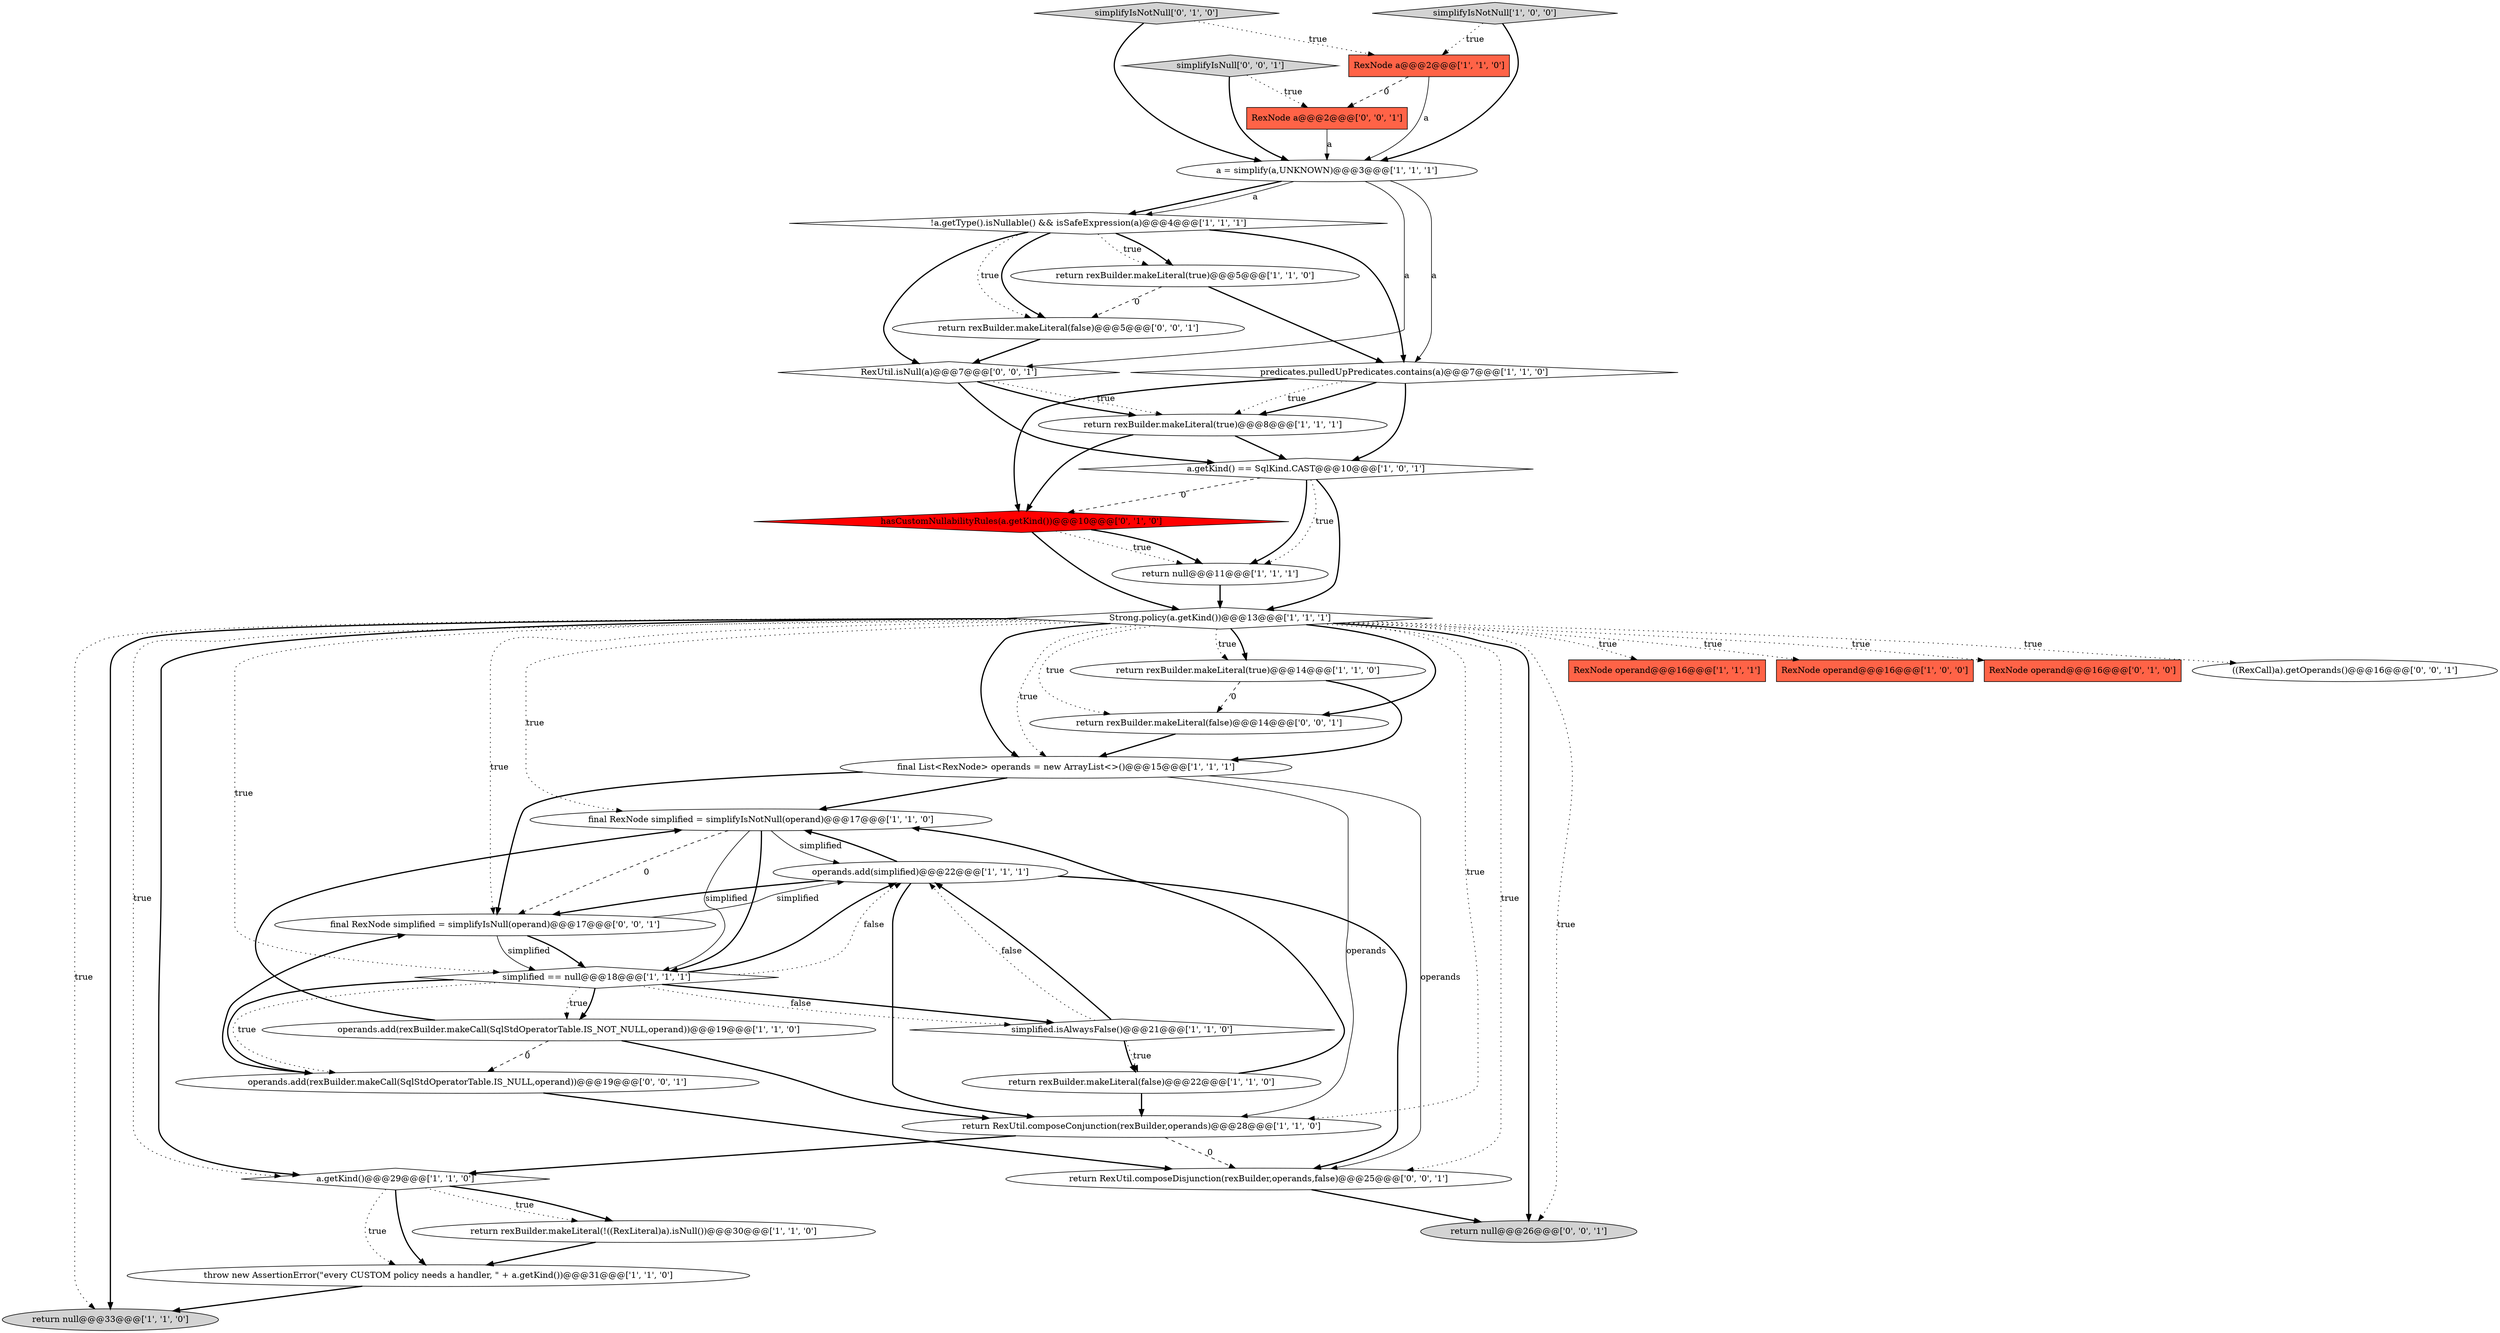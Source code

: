 digraph {
17 [style = filled, label = "!a.getType().isNullable() && isSafeExpression(a)@@@4@@@['1', '1', '1']", fillcolor = white, shape = diamond image = "AAA0AAABBB1BBB"];
23 [style = filled, label = "predicates.pulledUpPredicates.contains(a)@@@7@@@['1', '1', '0']", fillcolor = white, shape = diamond image = "AAA0AAABBB1BBB"];
25 [style = filled, label = "simplifyIsNotNull['0', '1', '0']", fillcolor = lightgray, shape = diamond image = "AAA0AAABBB2BBB"];
13 [style = filled, label = "operands.add(simplified)@@@22@@@['1', '1', '1']", fillcolor = white, shape = ellipse image = "AAA0AAABBB1BBB"];
9 [style = filled, label = "simplified.isAlwaysFalse()@@@21@@@['1', '1', '0']", fillcolor = white, shape = diamond image = "AAA0AAABBB1BBB"];
12 [style = filled, label = "a.getKind()@@@29@@@['1', '1', '0']", fillcolor = white, shape = diamond image = "AAA0AAABBB1BBB"];
36 [style = filled, label = "simplifyIsNull['0', '0', '1']", fillcolor = lightgray, shape = diamond image = "AAA0AAABBB3BBB"];
27 [style = filled, label = "hasCustomNullabilityRules(a.getKind())@@@10@@@['0', '1', '0']", fillcolor = red, shape = diamond image = "AAA1AAABBB2BBB"];
15 [style = filled, label = "return null@@@11@@@['1', '1', '1']", fillcolor = white, shape = ellipse image = "AAA0AAABBB1BBB"];
21 [style = filled, label = "return rexBuilder.makeLiteral(true)@@@8@@@['1', '1', '1']", fillcolor = white, shape = ellipse image = "AAA0AAABBB1BBB"];
7 [style = filled, label = "a = simplify(a,UNKNOWN)@@@3@@@['1', '1', '1']", fillcolor = white, shape = ellipse image = "AAA0AAABBB1BBB"];
29 [style = filled, label = "RexUtil.isNull(a)@@@7@@@['0', '0', '1']", fillcolor = white, shape = diamond image = "AAA0AAABBB3BBB"];
10 [style = filled, label = "return rexBuilder.makeLiteral(false)@@@22@@@['1', '1', '0']", fillcolor = white, shape = ellipse image = "AAA0AAABBB1BBB"];
8 [style = filled, label = "return null@@@33@@@['1', '1', '0']", fillcolor = lightgray, shape = ellipse image = "AAA0AAABBB1BBB"];
19 [style = filled, label = "RexNode operand@@@16@@@['1', '1', '1']", fillcolor = tomato, shape = box image = "AAA0AAABBB1BBB"];
2 [style = filled, label = "RexNode operand@@@16@@@['1', '0', '0']", fillcolor = tomato, shape = box image = "AAA0AAABBB1BBB"];
1 [style = filled, label = "return rexBuilder.makeLiteral(true)@@@5@@@['1', '1', '0']", fillcolor = white, shape = ellipse image = "AAA0AAABBB1BBB"];
26 [style = filled, label = "RexNode operand@@@16@@@['0', '1', '0']", fillcolor = tomato, shape = box image = "AAA0AAABBB2BBB"];
35 [style = filled, label = "operands.add(rexBuilder.makeCall(SqlStdOperatorTable.IS_NULL,operand))@@@19@@@['0', '0', '1']", fillcolor = white, shape = ellipse image = "AAA0AAABBB3BBB"];
16 [style = filled, label = "return rexBuilder.makeLiteral(!((RexLiteral)a).isNull())@@@30@@@['1', '1', '0']", fillcolor = white, shape = ellipse image = "AAA0AAABBB1BBB"];
32 [style = filled, label = "return null@@@26@@@['0', '0', '1']", fillcolor = lightgray, shape = ellipse image = "AAA0AAABBB3BBB"];
34 [style = filled, label = "RexNode a@@@2@@@['0', '0', '1']", fillcolor = tomato, shape = box image = "AAA0AAABBB3BBB"];
22 [style = filled, label = "RexNode a@@@2@@@['1', '1', '0']", fillcolor = tomato, shape = box image = "AAA0AAABBB1BBB"];
3 [style = filled, label = "final List<RexNode> operands = new ArrayList<>()@@@15@@@['1', '1', '1']", fillcolor = white, shape = ellipse image = "AAA0AAABBB1BBB"];
28 [style = filled, label = "return rexBuilder.makeLiteral(false)@@@14@@@['0', '0', '1']", fillcolor = white, shape = ellipse image = "AAA0AAABBB3BBB"];
5 [style = filled, label = "simplifyIsNotNull['1', '0', '0']", fillcolor = lightgray, shape = diamond image = "AAA0AAABBB1BBB"];
18 [style = filled, label = "Strong.policy(a.getKind())@@@13@@@['1', '1', '1']", fillcolor = white, shape = diamond image = "AAA0AAABBB1BBB"];
0 [style = filled, label = "final RexNode simplified = simplifyIsNotNull(operand)@@@17@@@['1', '1', '0']", fillcolor = white, shape = ellipse image = "AAA0AAABBB1BBB"];
31 [style = filled, label = "final RexNode simplified = simplifyIsNull(operand)@@@17@@@['0', '0', '1']", fillcolor = white, shape = ellipse image = "AAA0AAABBB3BBB"];
37 [style = filled, label = "return rexBuilder.makeLiteral(false)@@@5@@@['0', '0', '1']", fillcolor = white, shape = ellipse image = "AAA0AAABBB3BBB"];
30 [style = filled, label = "return RexUtil.composeDisjunction(rexBuilder,operands,false)@@@25@@@['0', '0', '1']", fillcolor = white, shape = ellipse image = "AAA0AAABBB3BBB"];
11 [style = filled, label = "return rexBuilder.makeLiteral(true)@@@14@@@['1', '1', '0']", fillcolor = white, shape = ellipse image = "AAA0AAABBB1BBB"];
20 [style = filled, label = "throw new AssertionError(\"every CUSTOM policy needs a handler, \" + a.getKind())@@@31@@@['1', '1', '0']", fillcolor = white, shape = ellipse image = "AAA0AAABBB1BBB"];
33 [style = filled, label = "((RexCall)a).getOperands()@@@16@@@['0', '0', '1']", fillcolor = white, shape = ellipse image = "AAA0AAABBB3BBB"];
6 [style = filled, label = "operands.add(rexBuilder.makeCall(SqlStdOperatorTable.IS_NOT_NULL,operand))@@@19@@@['1', '1', '0']", fillcolor = white, shape = ellipse image = "AAA0AAABBB1BBB"];
14 [style = filled, label = "a.getKind() == SqlKind.CAST@@@10@@@['1', '0', '1']", fillcolor = white, shape = diamond image = "AAA0AAABBB1BBB"];
4 [style = filled, label = "simplified == null@@@18@@@['1', '1', '1']", fillcolor = white, shape = diamond image = "AAA0AAABBB1BBB"];
24 [style = filled, label = "return RexUtil.composeConjunction(rexBuilder,operands)@@@28@@@['1', '1', '0']", fillcolor = white, shape = ellipse image = "AAA0AAABBB1BBB"];
18->3 [style = bold, label=""];
10->24 [style = bold, label=""];
17->1 [style = dotted, label="true"];
34->7 [style = solid, label="a"];
24->30 [style = dashed, label="0"];
9->10 [style = bold, label=""];
27->15 [style = dotted, label="true"];
22->34 [style = dashed, label="0"];
27->15 [style = bold, label=""];
1->23 [style = bold, label=""];
6->35 [style = dashed, label="0"];
12->20 [style = dotted, label="true"];
5->22 [style = dotted, label="true"];
18->3 [style = dotted, label="true"];
29->14 [style = bold, label=""];
18->32 [style = bold, label=""];
28->3 [style = bold, label=""];
13->31 [style = bold, label=""];
35->31 [style = bold, label=""];
18->11 [style = bold, label=""];
4->35 [style = dotted, label="true"];
23->21 [style = dotted, label="true"];
18->12 [style = bold, label=""];
37->29 [style = bold, label=""];
31->4 [style = bold, label=""];
18->8 [style = dotted, label="true"];
9->13 [style = dotted, label="false"];
17->37 [style = bold, label=""];
25->7 [style = bold, label=""];
4->13 [style = dotted, label="false"];
18->28 [style = bold, label=""];
3->0 [style = bold, label=""];
23->14 [style = bold, label=""];
22->7 [style = solid, label="a"];
4->9 [style = dotted, label="false"];
18->11 [style = dotted, label="true"];
20->8 [style = bold, label=""];
0->4 [style = solid, label="simplified"];
18->26 [style = dotted, label="true"];
10->0 [style = bold, label=""];
7->23 [style = solid, label="a"];
18->0 [style = dotted, label="true"];
5->7 [style = bold, label=""];
14->18 [style = bold, label=""];
14->15 [style = bold, label=""];
29->21 [style = dotted, label="true"];
16->20 [style = bold, label=""];
9->10 [style = dotted, label="true"];
13->0 [style = bold, label=""];
31->13 [style = solid, label="simplified"];
4->9 [style = bold, label=""];
27->18 [style = bold, label=""];
1->37 [style = dashed, label="0"];
24->12 [style = bold, label=""];
7->17 [style = bold, label=""];
13->24 [style = bold, label=""];
17->1 [style = bold, label=""];
21->27 [style = bold, label=""];
18->33 [style = dotted, label="true"];
3->24 [style = solid, label="operands"];
4->13 [style = bold, label=""];
18->24 [style = dotted, label="true"];
18->19 [style = dotted, label="true"];
12->20 [style = bold, label=""];
30->32 [style = bold, label=""];
6->24 [style = bold, label=""];
31->4 [style = solid, label="simplified"];
7->29 [style = solid, label="a"];
17->23 [style = bold, label=""];
29->21 [style = bold, label=""];
11->3 [style = bold, label=""];
18->8 [style = bold, label=""];
17->37 [style = dotted, label="true"];
35->30 [style = bold, label=""];
18->2 [style = dotted, label="true"];
21->14 [style = bold, label=""];
4->6 [style = dotted, label="true"];
4->35 [style = bold, label=""];
23->27 [style = bold, label=""];
4->6 [style = bold, label=""];
3->31 [style = bold, label=""];
0->13 [style = solid, label="simplified"];
6->0 [style = bold, label=""];
12->16 [style = bold, label=""];
13->30 [style = bold, label=""];
14->27 [style = dashed, label="0"];
15->18 [style = bold, label=""];
18->32 [style = dotted, label="true"];
11->28 [style = dashed, label="0"];
14->15 [style = dotted, label="true"];
3->30 [style = solid, label="operands"];
18->12 [style = dotted, label="true"];
23->21 [style = bold, label=""];
12->16 [style = dotted, label="true"];
0->4 [style = bold, label=""];
36->7 [style = bold, label=""];
18->28 [style = dotted, label="true"];
0->31 [style = dashed, label="0"];
25->22 [style = dotted, label="true"];
18->4 [style = dotted, label="true"];
18->31 [style = dotted, label="true"];
17->29 [style = bold, label=""];
36->34 [style = dotted, label="true"];
7->17 [style = solid, label="a"];
9->13 [style = bold, label=""];
18->30 [style = dotted, label="true"];
}
